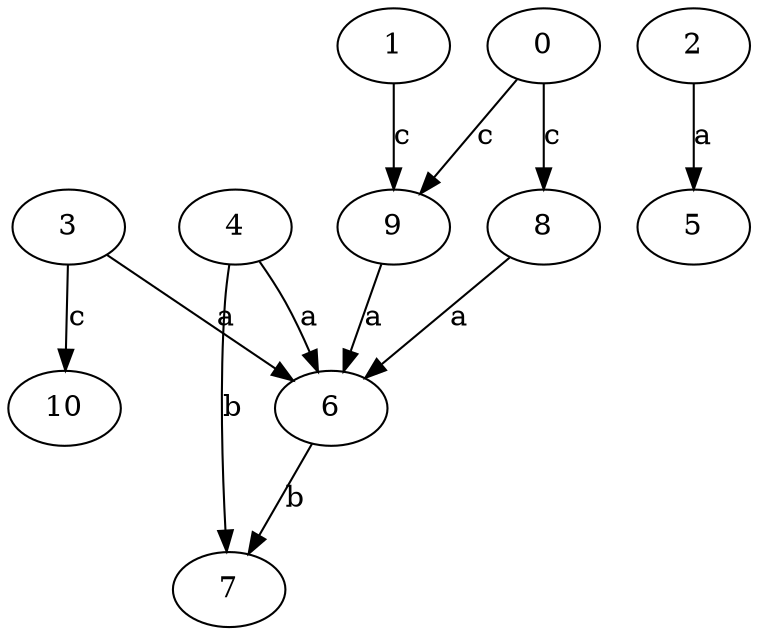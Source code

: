 strict digraph  {
3;
4;
0;
5;
1;
6;
7;
8;
9;
2;
10;
3 -> 6  [label=a];
3 -> 10  [label=c];
4 -> 6  [label=a];
4 -> 7  [label=b];
0 -> 8  [label=c];
0 -> 9  [label=c];
1 -> 9  [label=c];
6 -> 7  [label=b];
8 -> 6  [label=a];
9 -> 6  [label=a];
2 -> 5  [label=a];
}
